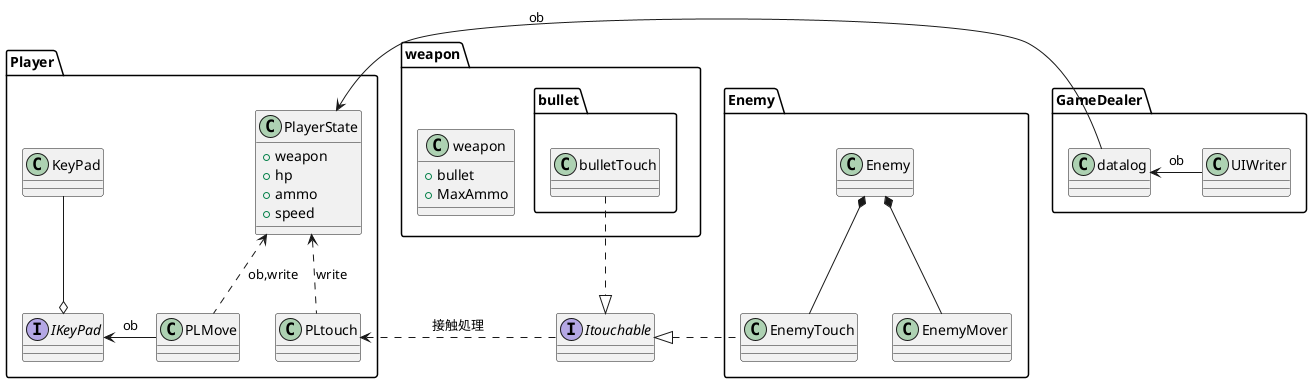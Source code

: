 @startuml クラス図


package Player{
class PlayerState{
+weapon
+hp
+ammo
+speed
}

class PLMove
class PLtouch

interface IKeyPad
class KeyPad

KeyPad --o IKeyPad
IKeyPad <- PLMove : ob
PlayerState <.. PLMove : ob,write
PlayerState <.. PLtouch : write
}

interface Itouchable
Itouchable .> PLtouch : 接触処理

package weapon{
    class weapon{
    +bullet
    +MaxAmmo
    }
    package bullet{
    class bulletTouch
    Itouchable <|.Up. bulletTouch 
}
}



package Enemy{
    class EnemyTouch
    class EnemyMover
    class Enemy

    Enemy *-- EnemyMover
    Enemy *-- EnemyTouch
    Itouchable <|. EnemyTouch
}

package GameDealer{
    class datalog
    class UIWriter

    PlayerState <- datalog : ob
    datalog <- UIWriter : ob

}

@enduml